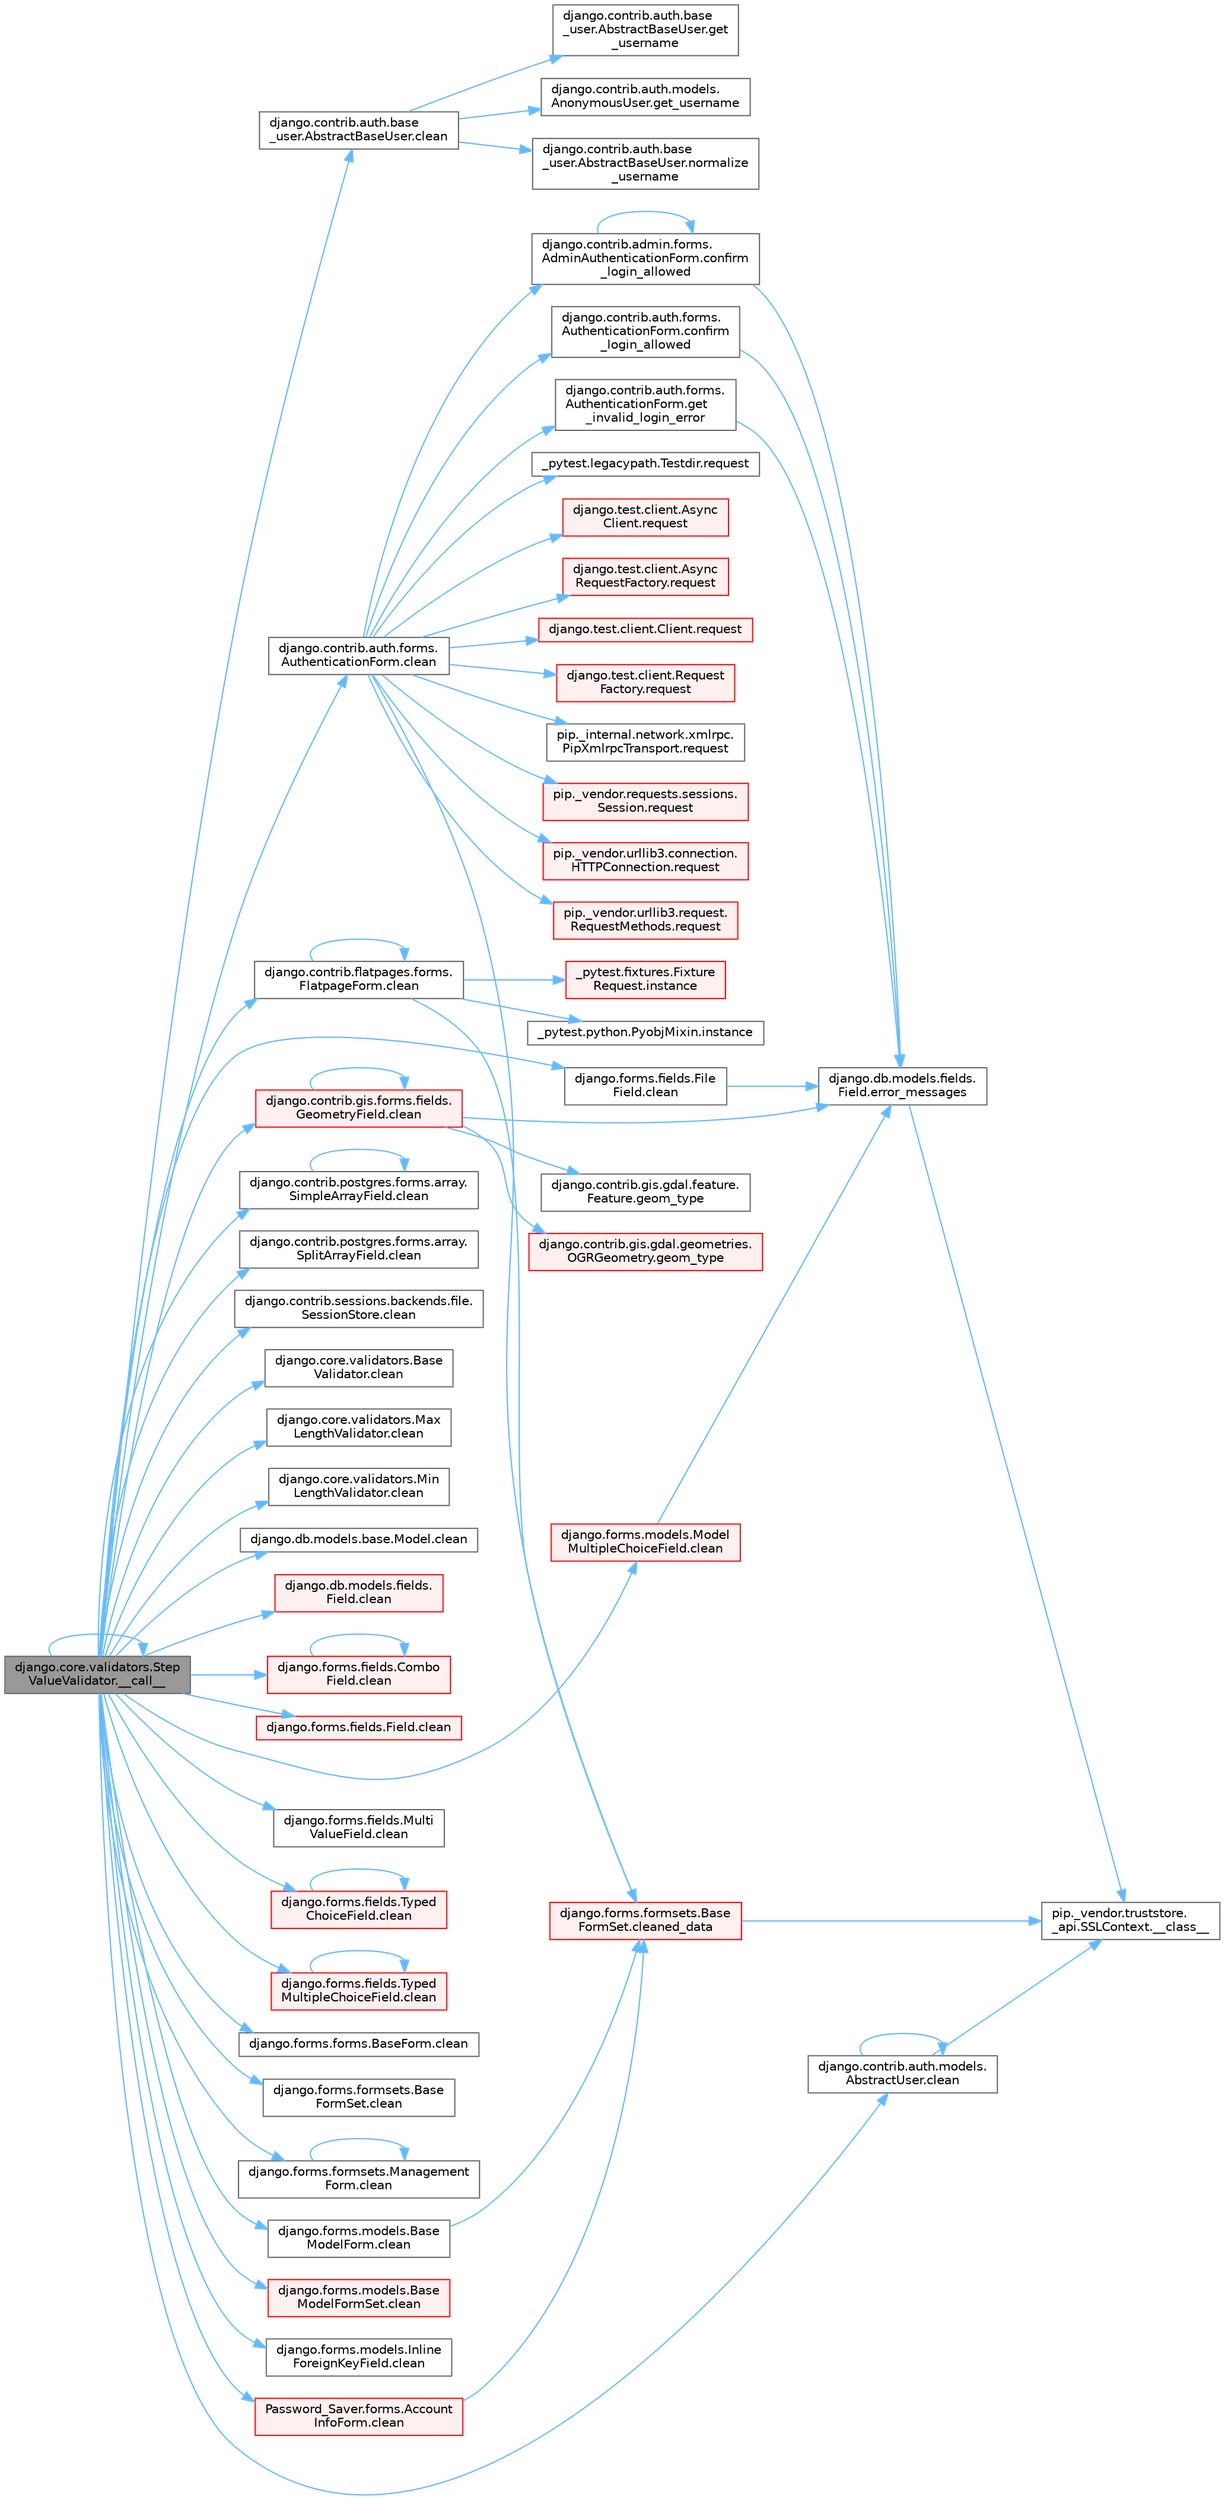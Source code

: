digraph "django.core.validators.StepValueValidator.__call__"
{
 // LATEX_PDF_SIZE
  bgcolor="transparent";
  edge [fontname=Helvetica,fontsize=10,labelfontname=Helvetica,labelfontsize=10];
  node [fontname=Helvetica,fontsize=10,shape=box,height=0.2,width=0.4];
  rankdir="LR";
  Node1 [id="Node000001",label="django.core.validators.Step\lValueValidator.__call__",height=0.2,width=0.4,color="gray40", fillcolor="grey60", style="filled", fontcolor="black",tooltip=" "];
  Node1 -> Node1 [id="edge1_Node000001_Node000001",color="steelblue1",style="solid",tooltip=" "];
  Node1 -> Node2 [id="edge2_Node000001_Node000002",color="steelblue1",style="solid",tooltip=" "];
  Node2 [id="Node000002",label="django.contrib.auth.base\l_user.AbstractBaseUser.clean",height=0.2,width=0.4,color="grey40", fillcolor="white", style="filled",URL="$classdjango_1_1contrib_1_1auth_1_1base__user_1_1_abstract_base_user.html#a59a4f0bed1f43f2ba4e0a4302429ca48",tooltip=" "];
  Node2 -> Node3 [id="edge3_Node000002_Node000003",color="steelblue1",style="solid",tooltip=" "];
  Node3 [id="Node000003",label="django.contrib.auth.base\l_user.AbstractBaseUser.get\l_username",height=0.2,width=0.4,color="grey40", fillcolor="white", style="filled",URL="$classdjango_1_1contrib_1_1auth_1_1base__user_1_1_abstract_base_user.html#a59e1e079a96eaabb5eced6b641abb68d",tooltip=" "];
  Node2 -> Node4 [id="edge4_Node000002_Node000004",color="steelblue1",style="solid",tooltip=" "];
  Node4 [id="Node000004",label="django.contrib.auth.models.\lAnonymousUser.get_username",height=0.2,width=0.4,color="grey40", fillcolor="white", style="filled",URL="$classdjango_1_1contrib_1_1auth_1_1models_1_1_anonymous_user.html#a86dbddda41f2860bc0a6586f3e699e11",tooltip=" "];
  Node2 -> Node5 [id="edge5_Node000002_Node000005",color="steelblue1",style="solid",tooltip=" "];
  Node5 [id="Node000005",label="django.contrib.auth.base\l_user.AbstractBaseUser.normalize\l_username",height=0.2,width=0.4,color="grey40", fillcolor="white", style="filled",URL="$classdjango_1_1contrib_1_1auth_1_1base__user_1_1_abstract_base_user.html#a9092675d2e503e3e2521961d35c4c98f",tooltip=" "];
  Node1 -> Node6 [id="edge6_Node000001_Node000006",color="steelblue1",style="solid",tooltip=" "];
  Node6 [id="Node000006",label="django.contrib.auth.forms.\lAuthenticationForm.clean",height=0.2,width=0.4,color="grey40", fillcolor="white", style="filled",URL="$classdjango_1_1contrib_1_1auth_1_1forms_1_1_authentication_form.html#a92d28be6696caa8d1b7068eefe81793a",tooltip=" "];
  Node6 -> Node7 [id="edge7_Node000006_Node000007",color="steelblue1",style="solid",tooltip=" "];
  Node7 [id="Node000007",label="django.forms.formsets.Base\lFormSet.cleaned_data",height=0.2,width=0.4,color="red", fillcolor="#FFF0F0", style="filled",URL="$classdjango_1_1forms_1_1formsets_1_1_base_form_set.html#ae51d85dd3faa160668adba372c4e87f7",tooltip=" "];
  Node7 -> Node8 [id="edge8_Node000007_Node000008",color="steelblue1",style="solid",tooltip=" "];
  Node8 [id="Node000008",label="pip._vendor.truststore.\l_api.SSLContext.__class__",height=0.2,width=0.4,color="grey40", fillcolor="white", style="filled",URL="$classpip_1_1__vendor_1_1truststore_1_1__api_1_1_s_s_l_context.html#a530861514f31eabaa3f513557d6e66de",tooltip=" "];
  Node6 -> Node4523 [id="edge9_Node000006_Node004523",color="steelblue1",style="solid",tooltip=" "];
  Node4523 [id="Node004523",label="django.contrib.admin.forms.\lAdminAuthenticationForm.confirm\l_login_allowed",height=0.2,width=0.4,color="grey40", fillcolor="white", style="filled",URL="$classdjango_1_1contrib_1_1admin_1_1forms_1_1_admin_authentication_form.html#afccb40f25d8d2e0c40a791f6dd9972ab",tooltip=" "];
  Node4523 -> Node4523 [id="edge10_Node004523_Node004523",color="steelblue1",style="solid",tooltip=" "];
  Node4523 -> Node1726 [id="edge11_Node004523_Node001726",color="steelblue1",style="solid",tooltip=" "];
  Node1726 [id="Node001726",label="django.db.models.fields.\lField.error_messages",height=0.2,width=0.4,color="grey40", fillcolor="white", style="filled",URL="$classdjango_1_1db_1_1models_1_1fields_1_1_field.html#a9c8939045e11d9e49a0c355a333250ad",tooltip=" "];
  Node1726 -> Node8 [id="edge12_Node001726_Node000008",color="steelblue1",style="solid",tooltip=" "];
  Node6 -> Node4524 [id="edge13_Node000006_Node004524",color="steelblue1",style="solid",tooltip=" "];
  Node4524 [id="Node004524",label="django.contrib.auth.forms.\lAuthenticationForm.confirm\l_login_allowed",height=0.2,width=0.4,color="grey40", fillcolor="white", style="filled",URL="$classdjango_1_1contrib_1_1auth_1_1forms_1_1_authentication_form.html#aab30cb2c68e03c20db4c1e075e657337",tooltip=" "];
  Node4524 -> Node1726 [id="edge14_Node004524_Node001726",color="steelblue1",style="solid",tooltip=" "];
  Node6 -> Node4525 [id="edge15_Node000006_Node004525",color="steelblue1",style="solid",tooltip=" "];
  Node4525 [id="Node004525",label="django.contrib.auth.forms.\lAuthenticationForm.get\l_invalid_login_error",height=0.2,width=0.4,color="grey40", fillcolor="white", style="filled",URL="$classdjango_1_1contrib_1_1auth_1_1forms_1_1_authentication_form.html#a02f595b5dbf9a825a1d37549504f163f",tooltip=" "];
  Node4525 -> Node1726 [id="edge16_Node004525_Node001726",color="steelblue1",style="solid",tooltip=" "];
  Node6 -> Node521 [id="edge17_Node000006_Node000521",color="steelblue1",style="solid",tooltip=" "];
  Node521 [id="Node000521",label="_pytest.legacypath.Testdir.request",height=0.2,width=0.4,color="grey40", fillcolor="white", style="filled",URL="$class__pytest_1_1legacypath_1_1_testdir.html#a0e10c900efcd764da85254119e4d64c4",tooltip=" "];
  Node6 -> Node522 [id="edge18_Node000006_Node000522",color="steelblue1",style="solid",tooltip=" "];
  Node522 [id="Node000522",label="django.test.client.Async\lClient.request",height=0.2,width=0.4,color="red", fillcolor="#FFF0F0", style="filled",URL="$classdjango_1_1test_1_1client_1_1_async_client.html#a891cc2f6b81dcf3583bbbde8d21a713a",tooltip=" "];
  Node6 -> Node524 [id="edge19_Node000006_Node000524",color="steelblue1",style="solid",tooltip=" "];
  Node524 [id="Node000524",label="django.test.client.Async\lRequestFactory.request",height=0.2,width=0.4,color="red", fillcolor="#FFF0F0", style="filled",URL="$classdjango_1_1test_1_1client_1_1_async_request_factory.html#aab026845547a4c2d9203b8710b90f6cd",tooltip=" "];
  Node6 -> Node525 [id="edge20_Node000006_Node000525",color="steelblue1",style="solid",tooltip=" "];
  Node525 [id="Node000525",label="django.test.client.Client.request",height=0.2,width=0.4,color="red", fillcolor="#FFF0F0", style="filled",URL="$classdjango_1_1test_1_1client_1_1_client.html#a2f51c5251142ab6503937051936e33fa",tooltip=" "];
  Node6 -> Node940 [id="edge21_Node000006_Node000940",color="steelblue1",style="solid",tooltip=" "];
  Node940 [id="Node000940",label="django.test.client.Request\lFactory.request",height=0.2,width=0.4,color="red", fillcolor="#FFF0F0", style="filled",URL="$classdjango_1_1test_1_1client_1_1_request_factory.html#adae411ab0df6839c5364b647e4dc63ad",tooltip=" "];
  Node6 -> Node941 [id="edge22_Node000006_Node000941",color="steelblue1",style="solid",tooltip=" "];
  Node941 [id="Node000941",label="pip._internal.network.xmlrpc.\lPipXmlrpcTransport.request",height=0.2,width=0.4,color="grey40", fillcolor="white", style="filled",URL="$classpip_1_1__internal_1_1network_1_1xmlrpc_1_1_pip_xmlrpc_transport.html#a91d1ed180fbf8bcc25f6747a72614c5f",tooltip=" "];
  Node6 -> Node942 [id="edge23_Node000006_Node000942",color="steelblue1",style="solid",tooltip=" "];
  Node942 [id="Node000942",label="pip._vendor.requests.sessions.\lSession.request",height=0.2,width=0.4,color="red", fillcolor="#FFF0F0", style="filled",URL="$classpip_1_1__vendor_1_1requests_1_1sessions_1_1_session.html#a3dddfa16e93faa1a1a553936d913482b",tooltip=" "];
  Node6 -> Node1408 [id="edge24_Node000006_Node001408",color="steelblue1",style="solid",tooltip=" "];
  Node1408 [id="Node001408",label="pip._vendor.urllib3.connection.\lHTTPConnection.request",height=0.2,width=0.4,color="red", fillcolor="#FFF0F0", style="filled",URL="$classpip_1_1__vendor_1_1urllib3_1_1connection_1_1_h_t_t_p_connection.html#a67e552c4d242e4169bdf7319269a417f",tooltip=" "];
  Node6 -> Node1410 [id="edge25_Node000006_Node001410",color="steelblue1",style="solid",tooltip=" "];
  Node1410 [id="Node001410",label="pip._vendor.urllib3.request.\lRequestMethods.request",height=0.2,width=0.4,color="red", fillcolor="#FFF0F0", style="filled",URL="$classpip_1_1__vendor_1_1urllib3_1_1request_1_1_request_methods.html#a73541f2f0edc7df7413b043e33c69e7f",tooltip=" "];
  Node1 -> Node1721 [id="edge26_Node000001_Node001721",color="steelblue1",style="solid",tooltip=" "];
  Node1721 [id="Node001721",label="django.contrib.auth.models.\lAbstractUser.clean",height=0.2,width=0.4,color="grey40", fillcolor="white", style="filled",URL="$classdjango_1_1contrib_1_1auth_1_1models_1_1_abstract_user.html#ac8621484179e7de35ac40504cebf4d48",tooltip=" "];
  Node1721 -> Node8 [id="edge27_Node001721_Node000008",color="steelblue1",style="solid",tooltip=" "];
  Node1721 -> Node1721 [id="edge28_Node001721_Node001721",color="steelblue1",style="solid",tooltip=" "];
  Node1 -> Node1722 [id="edge29_Node000001_Node001722",color="steelblue1",style="solid",tooltip=" "];
  Node1722 [id="Node001722",label="django.contrib.flatpages.forms.\lFlatpageForm.clean",height=0.2,width=0.4,color="grey40", fillcolor="white", style="filled",URL="$classdjango_1_1contrib_1_1flatpages_1_1forms_1_1_flatpage_form.html#a0deb29d4415dbd84c765b5972de07e52",tooltip=" "];
  Node1722 -> Node1722 [id="edge30_Node001722_Node001722",color="steelblue1",style="solid",tooltip=" "];
  Node1722 -> Node7 [id="edge31_Node001722_Node000007",color="steelblue1",style="solid",tooltip=" "];
  Node1722 -> Node1723 [id="edge32_Node001722_Node001723",color="steelblue1",style="solid",tooltip=" "];
  Node1723 [id="Node001723",label="_pytest.fixtures.Fixture\lRequest.instance",height=0.2,width=0.4,color="red", fillcolor="#FFF0F0", style="filled",URL="$class__pytest_1_1fixtures_1_1_fixture_request.html#a99767730e6a0b8628f5a952a5c78cac7",tooltip=" "];
  Node1722 -> Node1724 [id="edge33_Node001722_Node001724",color="steelblue1",style="solid",tooltip=" "];
  Node1724 [id="Node001724",label="_pytest.python.PyobjMixin.instance",height=0.2,width=0.4,color="grey40", fillcolor="white", style="filled",URL="$class__pytest_1_1python_1_1_pyobj_mixin.html#a750e162576452afdd415a6973668b89b",tooltip=" "];
  Node1 -> Node1725 [id="edge34_Node000001_Node001725",color="steelblue1",style="solid",tooltip=" "];
  Node1725 [id="Node001725",label="django.contrib.gis.forms.fields.\lGeometryField.clean",height=0.2,width=0.4,color="red", fillcolor="#FFF0F0", style="filled",URL="$classdjango_1_1contrib_1_1gis_1_1forms_1_1fields_1_1_geometry_field.html#a63084801f88f56d55aed024be093f164",tooltip=" "];
  Node1725 -> Node1725 [id="edge35_Node001725_Node001725",color="steelblue1",style="solid",tooltip=" "];
  Node1725 -> Node1726 [id="edge36_Node001725_Node001726",color="steelblue1",style="solid",tooltip=" "];
  Node1725 -> Node1727 [id="edge37_Node001725_Node001727",color="steelblue1",style="solid",tooltip=" "];
  Node1727 [id="Node001727",label="django.contrib.gis.gdal.feature.\lFeature.geom_type",height=0.2,width=0.4,color="grey40", fillcolor="white", style="filled",URL="$classdjango_1_1contrib_1_1gis_1_1gdal_1_1feature_1_1_feature.html#a1da16c72a7210370c151e8f91f613297",tooltip=" "];
  Node1725 -> Node1728 [id="edge38_Node001725_Node001728",color="steelblue1",style="solid",tooltip=" "];
  Node1728 [id="Node001728",label="django.contrib.gis.gdal.geometries.\lOGRGeometry.geom_type",height=0.2,width=0.4,color="red", fillcolor="#FFF0F0", style="filled",URL="$classdjango_1_1contrib_1_1gis_1_1gdal_1_1geometries_1_1_o_g_r_geometry.html#a35fdd8ec451bd75fb16e2fd1792ed43c",tooltip=" "];
  Node1 -> Node1731 [id="edge39_Node000001_Node001731",color="steelblue1",style="solid",tooltip=" "];
  Node1731 [id="Node001731",label="django.contrib.postgres.forms.array.\lSimpleArrayField.clean",height=0.2,width=0.4,color="grey40", fillcolor="white", style="filled",URL="$classdjango_1_1contrib_1_1postgres_1_1forms_1_1array_1_1_simple_array_field.html#a82424da5ab8f95a4c386e6766207180f",tooltip=" "];
  Node1731 -> Node1731 [id="edge40_Node001731_Node001731",color="steelblue1",style="solid",tooltip=" "];
  Node1 -> Node1732 [id="edge41_Node000001_Node001732",color="steelblue1",style="solid",tooltip=" "];
  Node1732 [id="Node001732",label="django.contrib.postgres.forms.array.\lSplitArrayField.clean",height=0.2,width=0.4,color="grey40", fillcolor="white", style="filled",URL="$classdjango_1_1contrib_1_1postgres_1_1forms_1_1array_1_1_split_array_field.html#a7305e2f75d4ec14e94538badf734c016",tooltip=" "];
  Node1 -> Node1733 [id="edge42_Node000001_Node001733",color="steelblue1",style="solid",tooltip=" "];
  Node1733 [id="Node001733",label="django.contrib.sessions.backends.file.\lSessionStore.clean",height=0.2,width=0.4,color="grey40", fillcolor="white", style="filled",URL="$classdjango_1_1contrib_1_1sessions_1_1backends_1_1file_1_1_session_store.html#a28f0c5d9f6d9d68a66db594635d1067a",tooltip=" "];
  Node1 -> Node1734 [id="edge43_Node000001_Node001734",color="steelblue1",style="solid",tooltip=" "];
  Node1734 [id="Node001734",label="django.core.validators.Base\lValidator.clean",height=0.2,width=0.4,color="grey40", fillcolor="white", style="filled",URL="$classdjango_1_1core_1_1validators_1_1_base_validator.html#a40769b3df62a8fc2336911ce06c9d8eb",tooltip=" "];
  Node1 -> Node1735 [id="edge44_Node000001_Node001735",color="steelblue1",style="solid",tooltip=" "];
  Node1735 [id="Node001735",label="django.core.validators.Max\lLengthValidator.clean",height=0.2,width=0.4,color="grey40", fillcolor="white", style="filled",URL="$classdjango_1_1core_1_1validators_1_1_max_length_validator.html#a985df64dd473b452776067056f72e7d3",tooltip=" "];
  Node1 -> Node1736 [id="edge45_Node000001_Node001736",color="steelblue1",style="solid",tooltip=" "];
  Node1736 [id="Node001736",label="django.core.validators.Min\lLengthValidator.clean",height=0.2,width=0.4,color="grey40", fillcolor="white", style="filled",URL="$classdjango_1_1core_1_1validators_1_1_min_length_validator.html#a9daef459fd8e419cec854e7a58d090f0",tooltip=" "];
  Node1 -> Node1737 [id="edge46_Node000001_Node001737",color="steelblue1",style="solid",tooltip=" "];
  Node1737 [id="Node001737",label="django.db.models.base.Model.clean",height=0.2,width=0.4,color="grey40", fillcolor="white", style="filled",URL="$classdjango_1_1db_1_1models_1_1base_1_1_model.html#a0feceff0a338bf3f8b96a07c281b135f",tooltip=" "];
  Node1 -> Node1738 [id="edge47_Node000001_Node001738",color="steelblue1",style="solid",tooltip=" "];
  Node1738 [id="Node001738",label="django.db.models.fields.\lField.clean",height=0.2,width=0.4,color="red", fillcolor="#FFF0F0", style="filled",URL="$classdjango_1_1db_1_1models_1_1fields_1_1_field.html#a4882fa20e9148ee8315b937e9cea41bf",tooltip=" "];
  Node1 -> Node2182 [id="edge48_Node000001_Node002182",color="steelblue1",style="solid",tooltip=" "];
  Node2182 [id="Node002182",label="django.forms.fields.Combo\lField.clean",height=0.2,width=0.4,color="red", fillcolor="#FFF0F0", style="filled",URL="$classdjango_1_1forms_1_1fields_1_1_combo_field.html#aaffcccde28ec97a13aa4205495a394f2",tooltip=" "];
  Node2182 -> Node2182 [id="edge49_Node002182_Node002182",color="steelblue1",style="solid",tooltip=" "];
  Node1 -> Node2183 [id="edge50_Node000001_Node002183",color="steelblue1",style="solid",tooltip=" "];
  Node2183 [id="Node002183",label="django.forms.fields.Field.clean",height=0.2,width=0.4,color="red", fillcolor="#FFF0F0", style="filled",URL="$classdjango_1_1forms_1_1fields_1_1_field.html#aee75acad433887bd31c6f298ebd77195",tooltip=" "];
  Node1 -> Node2184 [id="edge51_Node000001_Node002184",color="steelblue1",style="solid",tooltip=" "];
  Node2184 [id="Node002184",label="django.forms.fields.File\lField.clean",height=0.2,width=0.4,color="grey40", fillcolor="white", style="filled",URL="$classdjango_1_1forms_1_1fields_1_1_file_field.html#a68e6282fc7292cdf9786a77a5810f899",tooltip=" "];
  Node2184 -> Node1726 [id="edge52_Node002184_Node001726",color="steelblue1",style="solid",tooltip=" "];
  Node1 -> Node2185 [id="edge53_Node000001_Node002185",color="steelblue1",style="solid",tooltip=" "];
  Node2185 [id="Node002185",label="django.forms.fields.Multi\lValueField.clean",height=0.2,width=0.4,color="grey40", fillcolor="white", style="filled",URL="$classdjango_1_1forms_1_1fields_1_1_multi_value_field.html#a4e59407804aed59de3a8c09686437305",tooltip=" "];
  Node1 -> Node2186 [id="edge54_Node000001_Node002186",color="steelblue1",style="solid",tooltip=" "];
  Node2186 [id="Node002186",label="django.forms.fields.Typed\lChoiceField.clean",height=0.2,width=0.4,color="red", fillcolor="#FFF0F0", style="filled",URL="$classdjango_1_1forms_1_1fields_1_1_typed_choice_field.html#ae835be564bb8e779259112a611f158c6",tooltip=" "];
  Node2186 -> Node2186 [id="edge55_Node002186_Node002186",color="steelblue1",style="solid",tooltip=" "];
  Node1 -> Node2189 [id="edge56_Node000001_Node002189",color="steelblue1",style="solid",tooltip=" "];
  Node2189 [id="Node002189",label="django.forms.fields.Typed\lMultipleChoiceField.clean",height=0.2,width=0.4,color="red", fillcolor="#FFF0F0", style="filled",URL="$classdjango_1_1forms_1_1fields_1_1_typed_multiple_choice_field.html#ac721f0fe8639c970f78ea14196da6214",tooltip=" "];
  Node2189 -> Node2189 [id="edge57_Node002189_Node002189",color="steelblue1",style="solid",tooltip=" "];
  Node1 -> Node2190 [id="edge58_Node000001_Node002190",color="steelblue1",style="solid",tooltip=" "];
  Node2190 [id="Node002190",label="django.forms.forms.BaseForm.clean",height=0.2,width=0.4,color="grey40", fillcolor="white", style="filled",URL="$classdjango_1_1forms_1_1forms_1_1_base_form.html#a9cd5e3ed9eb29195835e8b517ec76188",tooltip=" "];
  Node1 -> Node2191 [id="edge59_Node000001_Node002191",color="steelblue1",style="solid",tooltip=" "];
  Node2191 [id="Node002191",label="django.forms.formsets.Base\lFormSet.clean",height=0.2,width=0.4,color="grey40", fillcolor="white", style="filled",URL="$classdjango_1_1forms_1_1formsets_1_1_base_form_set.html#aba0b3a8a26d55fd89b3918f23470e59b",tooltip=" "];
  Node1 -> Node2192 [id="edge60_Node000001_Node002192",color="steelblue1",style="solid",tooltip=" "];
  Node2192 [id="Node002192",label="django.forms.formsets.Management\lForm.clean",height=0.2,width=0.4,color="grey40", fillcolor="white", style="filled",URL="$classdjango_1_1forms_1_1formsets_1_1_management_form.html#a833b74bd64aba848f8a7a49933354cbc",tooltip=" "];
  Node2192 -> Node2192 [id="edge61_Node002192_Node002192",color="steelblue1",style="solid",tooltip=" "];
  Node1 -> Node2193 [id="edge62_Node000001_Node002193",color="steelblue1",style="solid",tooltip=" "];
  Node2193 [id="Node002193",label="django.forms.models.Base\lModelForm.clean",height=0.2,width=0.4,color="grey40", fillcolor="white", style="filled",URL="$classdjango_1_1forms_1_1models_1_1_base_model_form.html#a6a374c3b609f402d6566b2ee3ff98672",tooltip=" "];
  Node2193 -> Node7 [id="edge63_Node002193_Node000007",color="steelblue1",style="solid",tooltip=" "];
  Node1 -> Node2194 [id="edge64_Node000001_Node002194",color="steelblue1",style="solid",tooltip=" "];
  Node2194 [id="Node002194",label="django.forms.models.Base\lModelFormSet.clean",height=0.2,width=0.4,color="red", fillcolor="#FFF0F0", style="filled",URL="$classdjango_1_1forms_1_1models_1_1_base_model_form_set.html#ad5d65e17ad34585bb486c82fe71e53d4",tooltip=" "];
  Node1 -> Node2206 [id="edge65_Node000001_Node002206",color="steelblue1",style="solid",tooltip=" "];
  Node2206 [id="Node002206",label="django.forms.models.Inline\lForeignKeyField.clean",height=0.2,width=0.4,color="grey40", fillcolor="white", style="filled",URL="$classdjango_1_1forms_1_1models_1_1_inline_foreign_key_field.html#af5ac6ecadad7fe3bff4e0c6e87379a53",tooltip=" "];
  Node1 -> Node2207 [id="edge66_Node000001_Node002207",color="steelblue1",style="solid",tooltip=" "];
  Node2207 [id="Node002207",label="django.forms.models.Model\lMultipleChoiceField.clean",height=0.2,width=0.4,color="red", fillcolor="#FFF0F0", style="filled",URL="$classdjango_1_1forms_1_1models_1_1_model_multiple_choice_field.html#a1159ba842771d9d57ba17557c99a9a2b",tooltip=" "];
  Node2207 -> Node1726 [id="edge67_Node002207_Node001726",color="steelblue1",style="solid",tooltip=" "];
  Node1 -> Node2219 [id="edge68_Node000001_Node002219",color="steelblue1",style="solid",tooltip=" "];
  Node2219 [id="Node002219",label="Password_Saver.forms.Account\lInfoForm.clean",height=0.2,width=0.4,color="red", fillcolor="#FFF0F0", style="filled",URL="$class_password___saver_1_1forms_1_1_account_info_form.html#a89126d6030ebafc64c8aeeb352113c54",tooltip=" "];
  Node2219 -> Node7 [id="edge69_Node002219_Node000007",color="steelblue1",style="solid",tooltip=" "];
}
